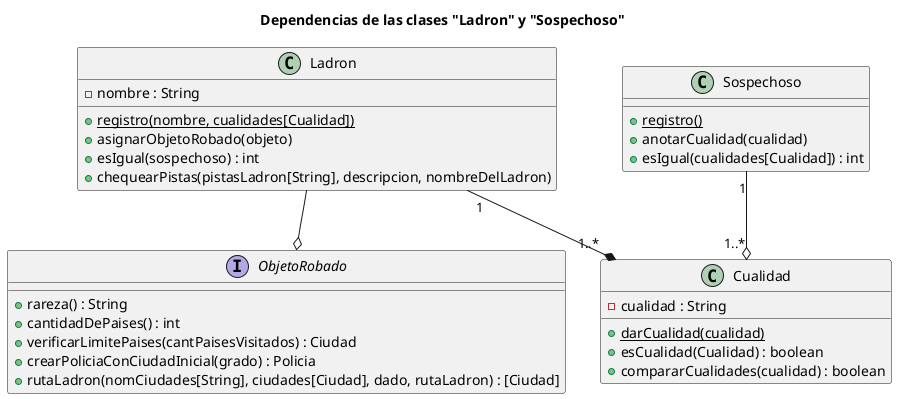 @startuml
title Dependencias de las clases "Ladron" y "Sospechoso"

class Ladron{
    - nombre : String
    + {static} registro(nombre, cualidades[Cualidad])
    + asignarObjetoRobado(objeto)
    + esIgual(sospechoso) : int
    + chequearPistas(pistasLadron[String], descripcion, nombreDelLadron)
}
interface ObjetoRobado{
    + rareza() : String
    + cantidadDePaises() : int
    + verificarLimitePaises(cantPaisesVisitados) : Ciudad
    + crearPoliciaConCiudadInicial(grado) : Policia
    + rutaLadron(nomCiudades[String], ciudades[Ciudad], dado, rutaLadron) : [Ciudad]
}
class Sospechoso{
    + {static} registro()
    + anotarCualidad(cualidad)
    + esIgual(cualidades[Cualidad]) : int
}
class Cualidad{
    - cualidad : String
    + {static} darCualidad(cualidad)
    + esCualidad(Cualidad) : boolean
    + compararCualidades(cualidad) : boolean
}


/'  '/
Ladron --o ObjetoRobado
Ladron "1" --* "1..*" Cualidad
Sospechoso "1" --o "1..*" Cualidad





@enduml